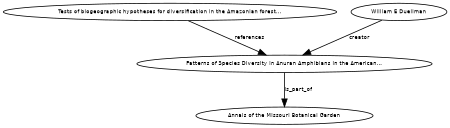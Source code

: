 digraph G {
size="3,3";
node [fontsize=7, fontname="Helvetica"];
edge [fontsize=7, fontname="Helvetica"];
node0 [label="Patterns of Species Diversity in Anuran Amphibians in the American...", width=0.27433100247,height=0.27433100247];
node1 [label="Tests of biogeographic hypotheses for diversification in the Amazonian forest...", width=0.27433100247,height=0.27433100247];
node2 [label="William E Duellman", width=0.27433100247,height=0.27433100247];
node3 [label="Annals of the Missouri Botanical Garden", width=0.27433100247,height=0.27433100247];
node1 -> node0 [label="references"];
node2 -> node0 [label="creator"];
node0 -> node3 [label="is_part_of"];
}

